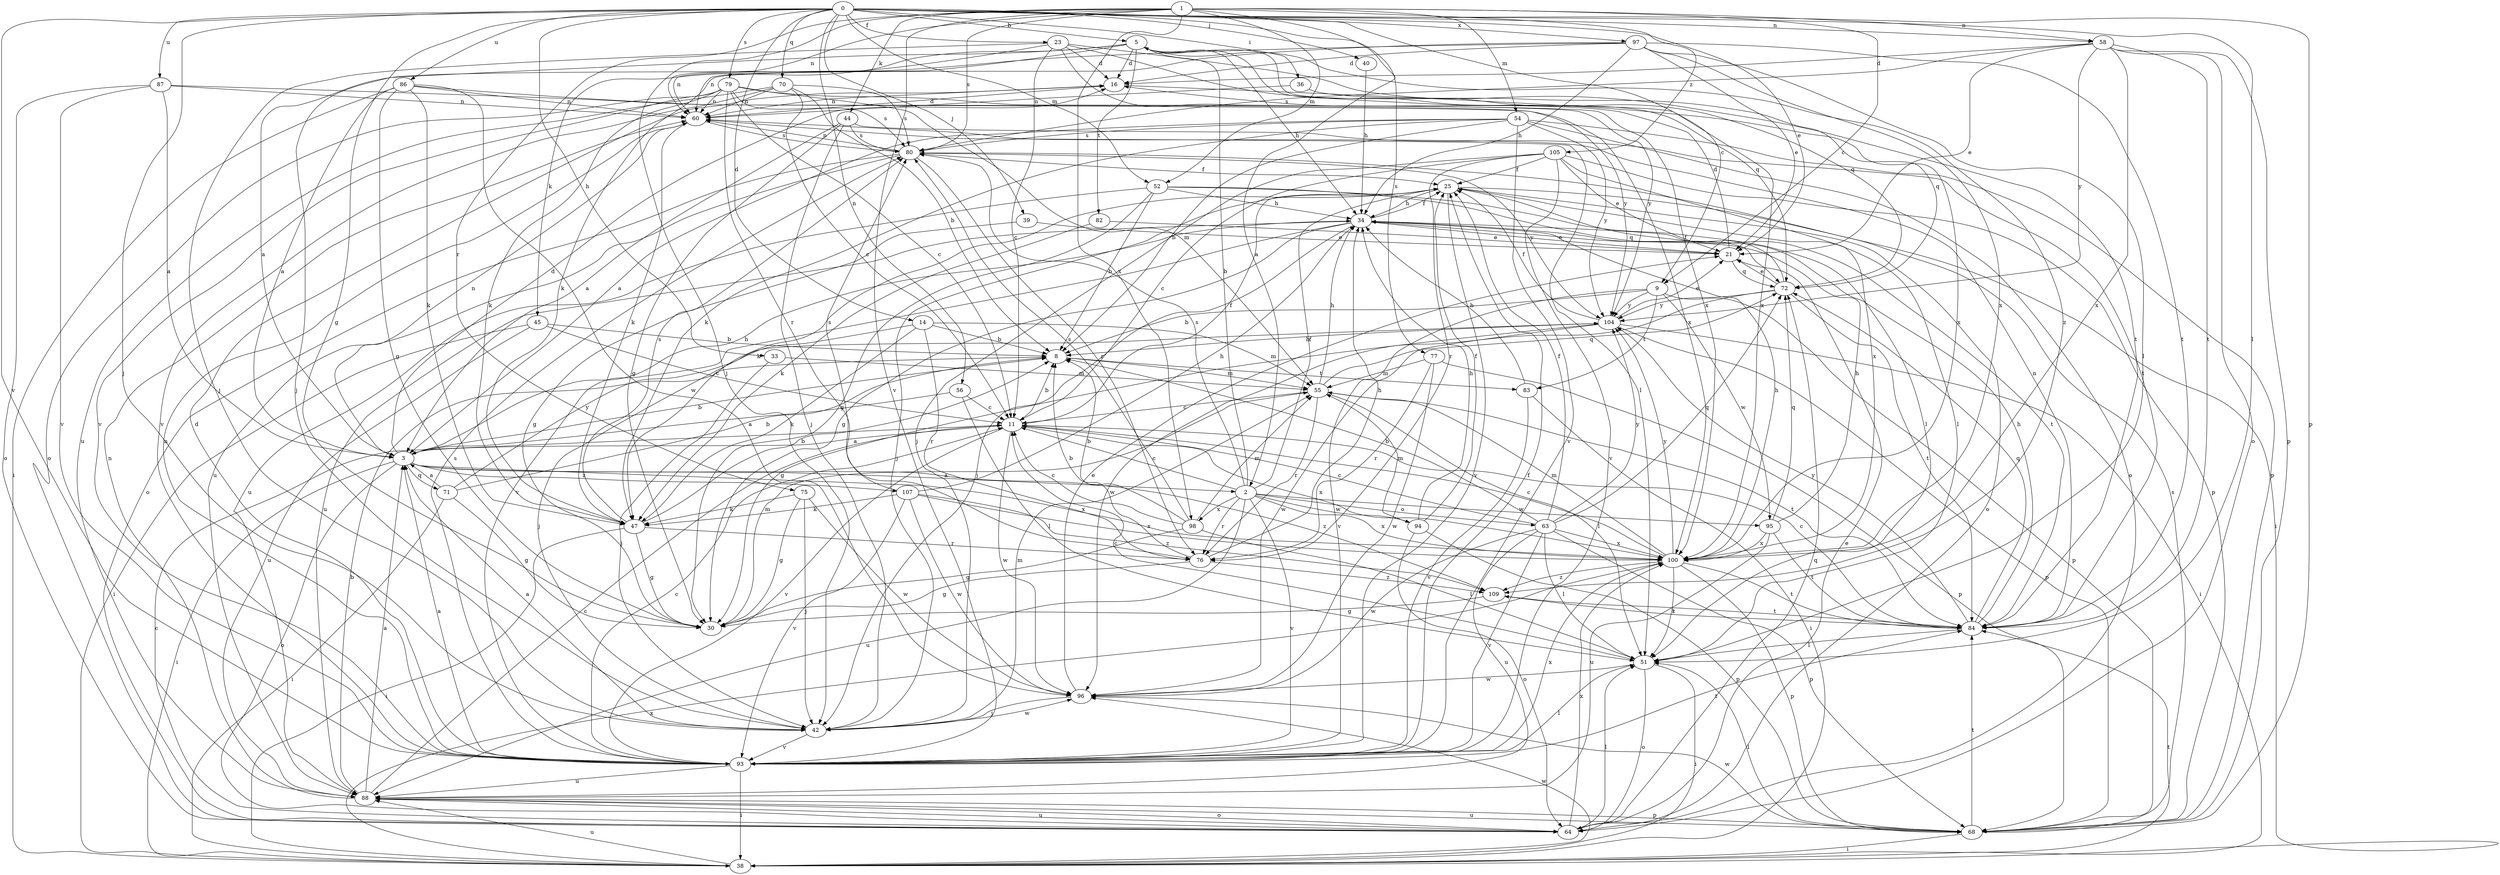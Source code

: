 strict digraph  {
0;
1;
2;
3;
5;
8;
9;
11;
14;
16;
21;
23;
25;
30;
33;
34;
36;
38;
39;
40;
42;
44;
45;
47;
51;
52;
54;
55;
56;
58;
60;
63;
64;
68;
70;
71;
72;
75;
76;
77;
79;
80;
82;
83;
84;
86;
87;
88;
93;
94;
95;
96;
97;
98;
100;
104;
105;
107;
109;
0 -> 5  [label=b];
0 -> 9  [label=c];
0 -> 14  [label=d];
0 -> 21  [label=e];
0 -> 23  [label=f];
0 -> 30  [label=g];
0 -> 33  [label=h];
0 -> 36  [label=i];
0 -> 39  [label=j];
0 -> 40  [label=j];
0 -> 42  [label=j];
0 -> 51  [label=l];
0 -> 52  [label=m];
0 -> 56  [label=n];
0 -> 58  [label=n];
0 -> 68  [label=p];
0 -> 70  [label=q];
0 -> 77  [label=s];
0 -> 79  [label=s];
0 -> 86  [label=u];
0 -> 87  [label=u];
0 -> 93  [label=v];
0 -> 97  [label=x];
1 -> 2  [label=a];
1 -> 9  [label=c];
1 -> 42  [label=j];
1 -> 44  [label=k];
1 -> 52  [label=m];
1 -> 54  [label=m];
1 -> 58  [label=n];
1 -> 60  [label=n];
1 -> 75  [label=r];
1 -> 80  [label=s];
1 -> 93  [label=v];
1 -> 98  [label=x];
1 -> 105  [label=z];
2 -> 5  [label=b];
2 -> 11  [label=c];
2 -> 25  [label=f];
2 -> 63  [label=o];
2 -> 76  [label=r];
2 -> 80  [label=s];
2 -> 88  [label=u];
2 -> 93  [label=v];
2 -> 94  [label=w];
2 -> 95  [label=w];
2 -> 98  [label=x];
2 -> 100  [label=x];
3 -> 2  [label=a];
3 -> 8  [label=b];
3 -> 16  [label=d];
3 -> 34  [label=h];
3 -> 38  [label=i];
3 -> 60  [label=n];
3 -> 64  [label=o];
3 -> 71  [label=q];
3 -> 100  [label=x];
3 -> 107  [label=z];
3 -> 109  [label=z];
5 -> 16  [label=d];
5 -> 34  [label=h];
5 -> 42  [label=j];
5 -> 45  [label=k];
5 -> 60  [label=n];
5 -> 72  [label=q];
5 -> 82  [label=t];
5 -> 100  [label=x];
5 -> 109  [label=z];
8 -> 55  [label=m];
8 -> 83  [label=t];
9 -> 8  [label=b];
9 -> 68  [label=p];
9 -> 83  [label=t];
9 -> 93  [label=v];
9 -> 95  [label=w];
9 -> 104  [label=y];
11 -> 3  [label=a];
11 -> 8  [label=b];
11 -> 25  [label=f];
11 -> 93  [label=v];
11 -> 96  [label=w];
11 -> 100  [label=x];
14 -> 8  [label=b];
14 -> 42  [label=j];
14 -> 47  [label=k];
14 -> 55  [label=m];
14 -> 76  [label=r];
16 -> 60  [label=n];
16 -> 100  [label=x];
21 -> 16  [label=d];
21 -> 72  [label=q];
23 -> 11  [label=c];
23 -> 16  [label=d];
23 -> 42  [label=j];
23 -> 60  [label=n];
23 -> 72  [label=q];
23 -> 84  [label=t];
23 -> 100  [label=x];
25 -> 34  [label=h];
25 -> 38  [label=i];
25 -> 42  [label=j];
25 -> 47  [label=k];
25 -> 51  [label=l];
25 -> 64  [label=o];
25 -> 93  [label=v];
30 -> 55  [label=m];
33 -> 42  [label=j];
33 -> 55  [label=m];
34 -> 21  [label=e];
34 -> 25  [label=f];
34 -> 30  [label=g];
34 -> 42  [label=j];
34 -> 84  [label=t];
34 -> 88  [label=u];
34 -> 93  [label=v];
36 -> 60  [label=n];
36 -> 72  [label=q];
38 -> 84  [label=t];
38 -> 88  [label=u];
38 -> 96  [label=w];
38 -> 100  [label=x];
39 -> 21  [label=e];
39 -> 30  [label=g];
40 -> 34  [label=h];
42 -> 3  [label=a];
42 -> 55  [label=m];
42 -> 93  [label=v];
42 -> 96  [label=w];
44 -> 3  [label=a];
44 -> 30  [label=g];
44 -> 42  [label=j];
44 -> 80  [label=s];
44 -> 84  [label=t];
45 -> 8  [label=b];
45 -> 11  [label=c];
45 -> 38  [label=i];
45 -> 88  [label=u];
47 -> 8  [label=b];
47 -> 30  [label=g];
47 -> 38  [label=i];
47 -> 76  [label=r];
47 -> 80  [label=s];
51 -> 11  [label=c];
51 -> 38  [label=i];
51 -> 64  [label=o];
51 -> 96  [label=w];
52 -> 8  [label=b];
52 -> 30  [label=g];
52 -> 34  [label=h];
52 -> 51  [label=l];
52 -> 72  [label=q];
52 -> 88  [label=u];
54 -> 3  [label=a];
54 -> 8  [label=b];
54 -> 47  [label=k];
54 -> 64  [label=o];
54 -> 68  [label=p];
54 -> 80  [label=s];
54 -> 93  [label=v];
54 -> 104  [label=y];
55 -> 11  [label=c];
55 -> 34  [label=h];
55 -> 51  [label=l];
55 -> 72  [label=q];
55 -> 76  [label=r];
55 -> 84  [label=t];
56 -> 3  [label=a];
56 -> 11  [label=c];
56 -> 51  [label=l];
58 -> 16  [label=d];
58 -> 21  [label=e];
58 -> 64  [label=o];
58 -> 68  [label=p];
58 -> 80  [label=s];
58 -> 84  [label=t];
58 -> 100  [label=x];
58 -> 104  [label=y];
60 -> 16  [label=d];
60 -> 47  [label=k];
60 -> 51  [label=l];
60 -> 80  [label=s];
63 -> 8  [label=b];
63 -> 11  [label=c];
63 -> 25  [label=f];
63 -> 51  [label=l];
63 -> 68  [label=p];
63 -> 72  [label=q];
63 -> 88  [label=u];
63 -> 93  [label=v];
63 -> 96  [label=w];
63 -> 100  [label=x];
63 -> 104  [label=y];
64 -> 11  [label=c];
64 -> 21  [label=e];
64 -> 51  [label=l];
64 -> 72  [label=q];
64 -> 88  [label=u];
64 -> 100  [label=x];
68 -> 38  [label=i];
68 -> 51  [label=l];
68 -> 80  [label=s];
68 -> 84  [label=t];
68 -> 88  [label=u];
68 -> 96  [label=w];
70 -> 8  [label=b];
70 -> 11  [label=c];
70 -> 60  [label=n];
70 -> 80  [label=s];
70 -> 88  [label=u];
70 -> 93  [label=v];
71 -> 3  [label=a];
71 -> 8  [label=b];
71 -> 30  [label=g];
71 -> 38  [label=i];
71 -> 104  [label=y];
72 -> 21  [label=e];
72 -> 25  [label=f];
72 -> 84  [label=t];
72 -> 96  [label=w];
72 -> 104  [label=y];
75 -> 30  [label=g];
75 -> 42  [label=j];
75 -> 47  [label=k];
75 -> 96  [label=w];
76 -> 8  [label=b];
76 -> 30  [label=g];
76 -> 34  [label=h];
76 -> 109  [label=z];
77 -> 55  [label=m];
77 -> 68  [label=p];
77 -> 76  [label=r];
77 -> 96  [label=w];
79 -> 11  [label=c];
79 -> 47  [label=k];
79 -> 55  [label=m];
79 -> 60  [label=n];
79 -> 64  [label=o];
79 -> 76  [label=r];
79 -> 80  [label=s];
79 -> 93  [label=v];
79 -> 104  [label=y];
80 -> 25  [label=f];
80 -> 60  [label=n];
80 -> 64  [label=o];
80 -> 76  [label=r];
80 -> 88  [label=u];
80 -> 104  [label=y];
82 -> 21  [label=e];
82 -> 47  [label=k];
83 -> 34  [label=h];
83 -> 38  [label=i];
83 -> 93  [label=v];
84 -> 11  [label=c];
84 -> 34  [label=h];
84 -> 51  [label=l];
84 -> 60  [label=n];
84 -> 72  [label=q];
84 -> 104  [label=y];
84 -> 109  [label=z];
86 -> 3  [label=a];
86 -> 30  [label=g];
86 -> 38  [label=i];
86 -> 47  [label=k];
86 -> 60  [label=n];
86 -> 96  [label=w];
86 -> 104  [label=y];
87 -> 3  [label=a];
87 -> 60  [label=n];
87 -> 64  [label=o];
87 -> 93  [label=v];
87 -> 100  [label=x];
88 -> 3  [label=a];
88 -> 8  [label=b];
88 -> 11  [label=c];
88 -> 60  [label=n];
88 -> 64  [label=o];
88 -> 68  [label=p];
93 -> 3  [label=a];
93 -> 11  [label=c];
93 -> 16  [label=d];
93 -> 25  [label=f];
93 -> 38  [label=i];
93 -> 51  [label=l];
93 -> 60  [label=n];
93 -> 80  [label=s];
93 -> 84  [label=t];
93 -> 88  [label=u];
93 -> 100  [label=x];
94 -> 25  [label=f];
94 -> 34  [label=h];
94 -> 55  [label=m];
94 -> 64  [label=o];
94 -> 68  [label=p];
95 -> 34  [label=h];
95 -> 72  [label=q];
95 -> 84  [label=t];
95 -> 88  [label=u];
95 -> 100  [label=x];
96 -> 21  [label=e];
96 -> 42  [label=j];
97 -> 3  [label=a];
97 -> 16  [label=d];
97 -> 21  [label=e];
97 -> 34  [label=h];
97 -> 47  [label=k];
97 -> 51  [label=l];
97 -> 84  [label=t];
97 -> 100  [label=x];
98 -> 8  [label=b];
98 -> 11  [label=c];
98 -> 30  [label=g];
98 -> 51  [label=l];
98 -> 55  [label=m];
98 -> 80  [label=s];
100 -> 11  [label=c];
100 -> 34  [label=h];
100 -> 51  [label=l];
100 -> 55  [label=m];
100 -> 68  [label=p];
100 -> 84  [label=t];
100 -> 104  [label=y];
100 -> 109  [label=z];
104 -> 8  [label=b];
104 -> 21  [label=e];
104 -> 25  [label=f];
104 -> 30  [label=g];
104 -> 38  [label=i];
104 -> 68  [label=p];
104 -> 96  [label=w];
105 -> 11  [label=c];
105 -> 21  [label=e];
105 -> 25  [label=f];
105 -> 42  [label=j];
105 -> 68  [label=p];
105 -> 76  [label=r];
105 -> 93  [label=v];
105 -> 100  [label=x];
107 -> 34  [label=h];
107 -> 47  [label=k];
107 -> 80  [label=s];
107 -> 93  [label=v];
107 -> 96  [label=w];
107 -> 100  [label=x];
107 -> 109  [label=z];
109 -> 30  [label=g];
109 -> 84  [label=t];
}
